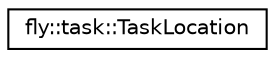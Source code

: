 digraph "Graphical Class Hierarchy"
{
 // LATEX_PDF_SIZE
  edge [fontname="Helvetica",fontsize="10",labelfontname="Helvetica",labelfontsize="10"];
  node [fontname="Helvetica",fontsize="10",shape=record];
  rankdir="LR";
  Node0 [label="fly::task::TaskLocation",height=0.2,width=0.4,color="black", fillcolor="white", style="filled",URL="$structfly_1_1task_1_1_task_location.html",tooltip=" "];
}
